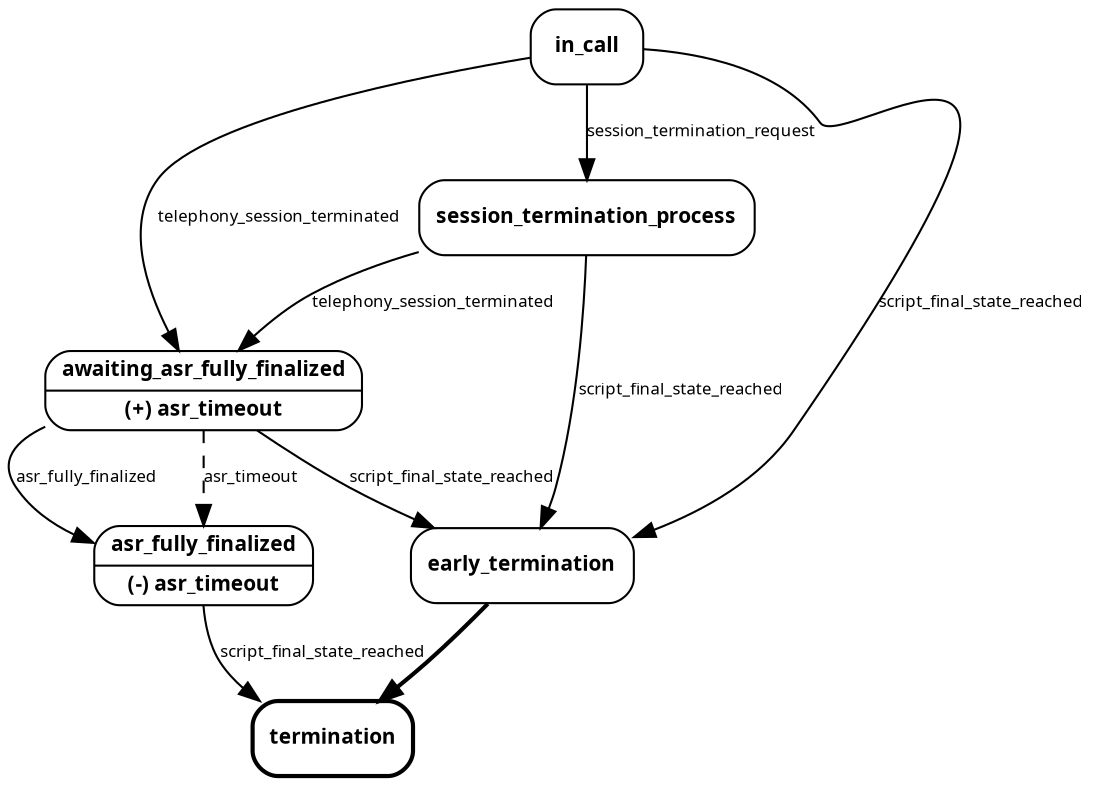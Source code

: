 digraph {
    edge[fontname = "tahoma"; fontsize = 8];
    node[fontname = "tahoma bold"; fontsize = 10];
    in_call [shape = Mrecord; label = "{ in_call }"];
    session_termination_process [shape = Mrecord; label = "{ session_termination_process }"];
    awaiting_asr_fully_finalized [shape = Mrecord; label = "{ awaiting_asr_fully_finalized | (+) asr_timeout}"];
    asr_fully_finalized [shape = Mrecord; label = "{ asr_fully_finalized | (-) asr_timeout}"];
    early_termination [shape = Mrecord; label = "{ early_termination }"];
    termination [shape = Mrecord; label = "{ termination }"; style = bold];
    in_call -> awaiting_asr_fully_finalized [label = "telephony_session_terminated"];
    in_call -> session_termination_process [label = "session_termination_request"];
    in_call -> early_termination [label = "script_final_state_reached"];
    session_termination_process -> awaiting_asr_fully_finalized [label = "telephony_session_terminated"];
    session_termination_process -> early_termination [label = "script_final_state_reached"];
    awaiting_asr_fully_finalized -> asr_fully_finalized [label = "asr_fully_finalized"];
    awaiting_asr_fully_finalized -> early_termination [label = "script_final_state_reached"];
    awaiting_asr_fully_finalized -> asr_fully_finalized [label = "asr_timeout"][style = dashed];
    asr_fully_finalized -> termination [label = "script_final_state_reached"];
    early_termination -> termination [style = bold];
}
